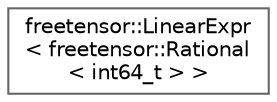 digraph "Graphical Class Hierarchy"
{
 // LATEX_PDF_SIZE
  bgcolor="transparent";
  edge [fontname=Helvetica,fontsize=10,labelfontname=Helvetica,labelfontsize=10];
  node [fontname=Helvetica,fontsize=10,shape=box,height=0.2,width=0.4];
  rankdir="LR";
  Node0 [label="freetensor::LinearExpr\l\< freetensor::Rational\l\< int64_t \> \>",height=0.2,width=0.4,color="grey40", fillcolor="white", style="filled",URL="$structfreetensor_1_1LinearExpr.html",tooltip=" "];
}
